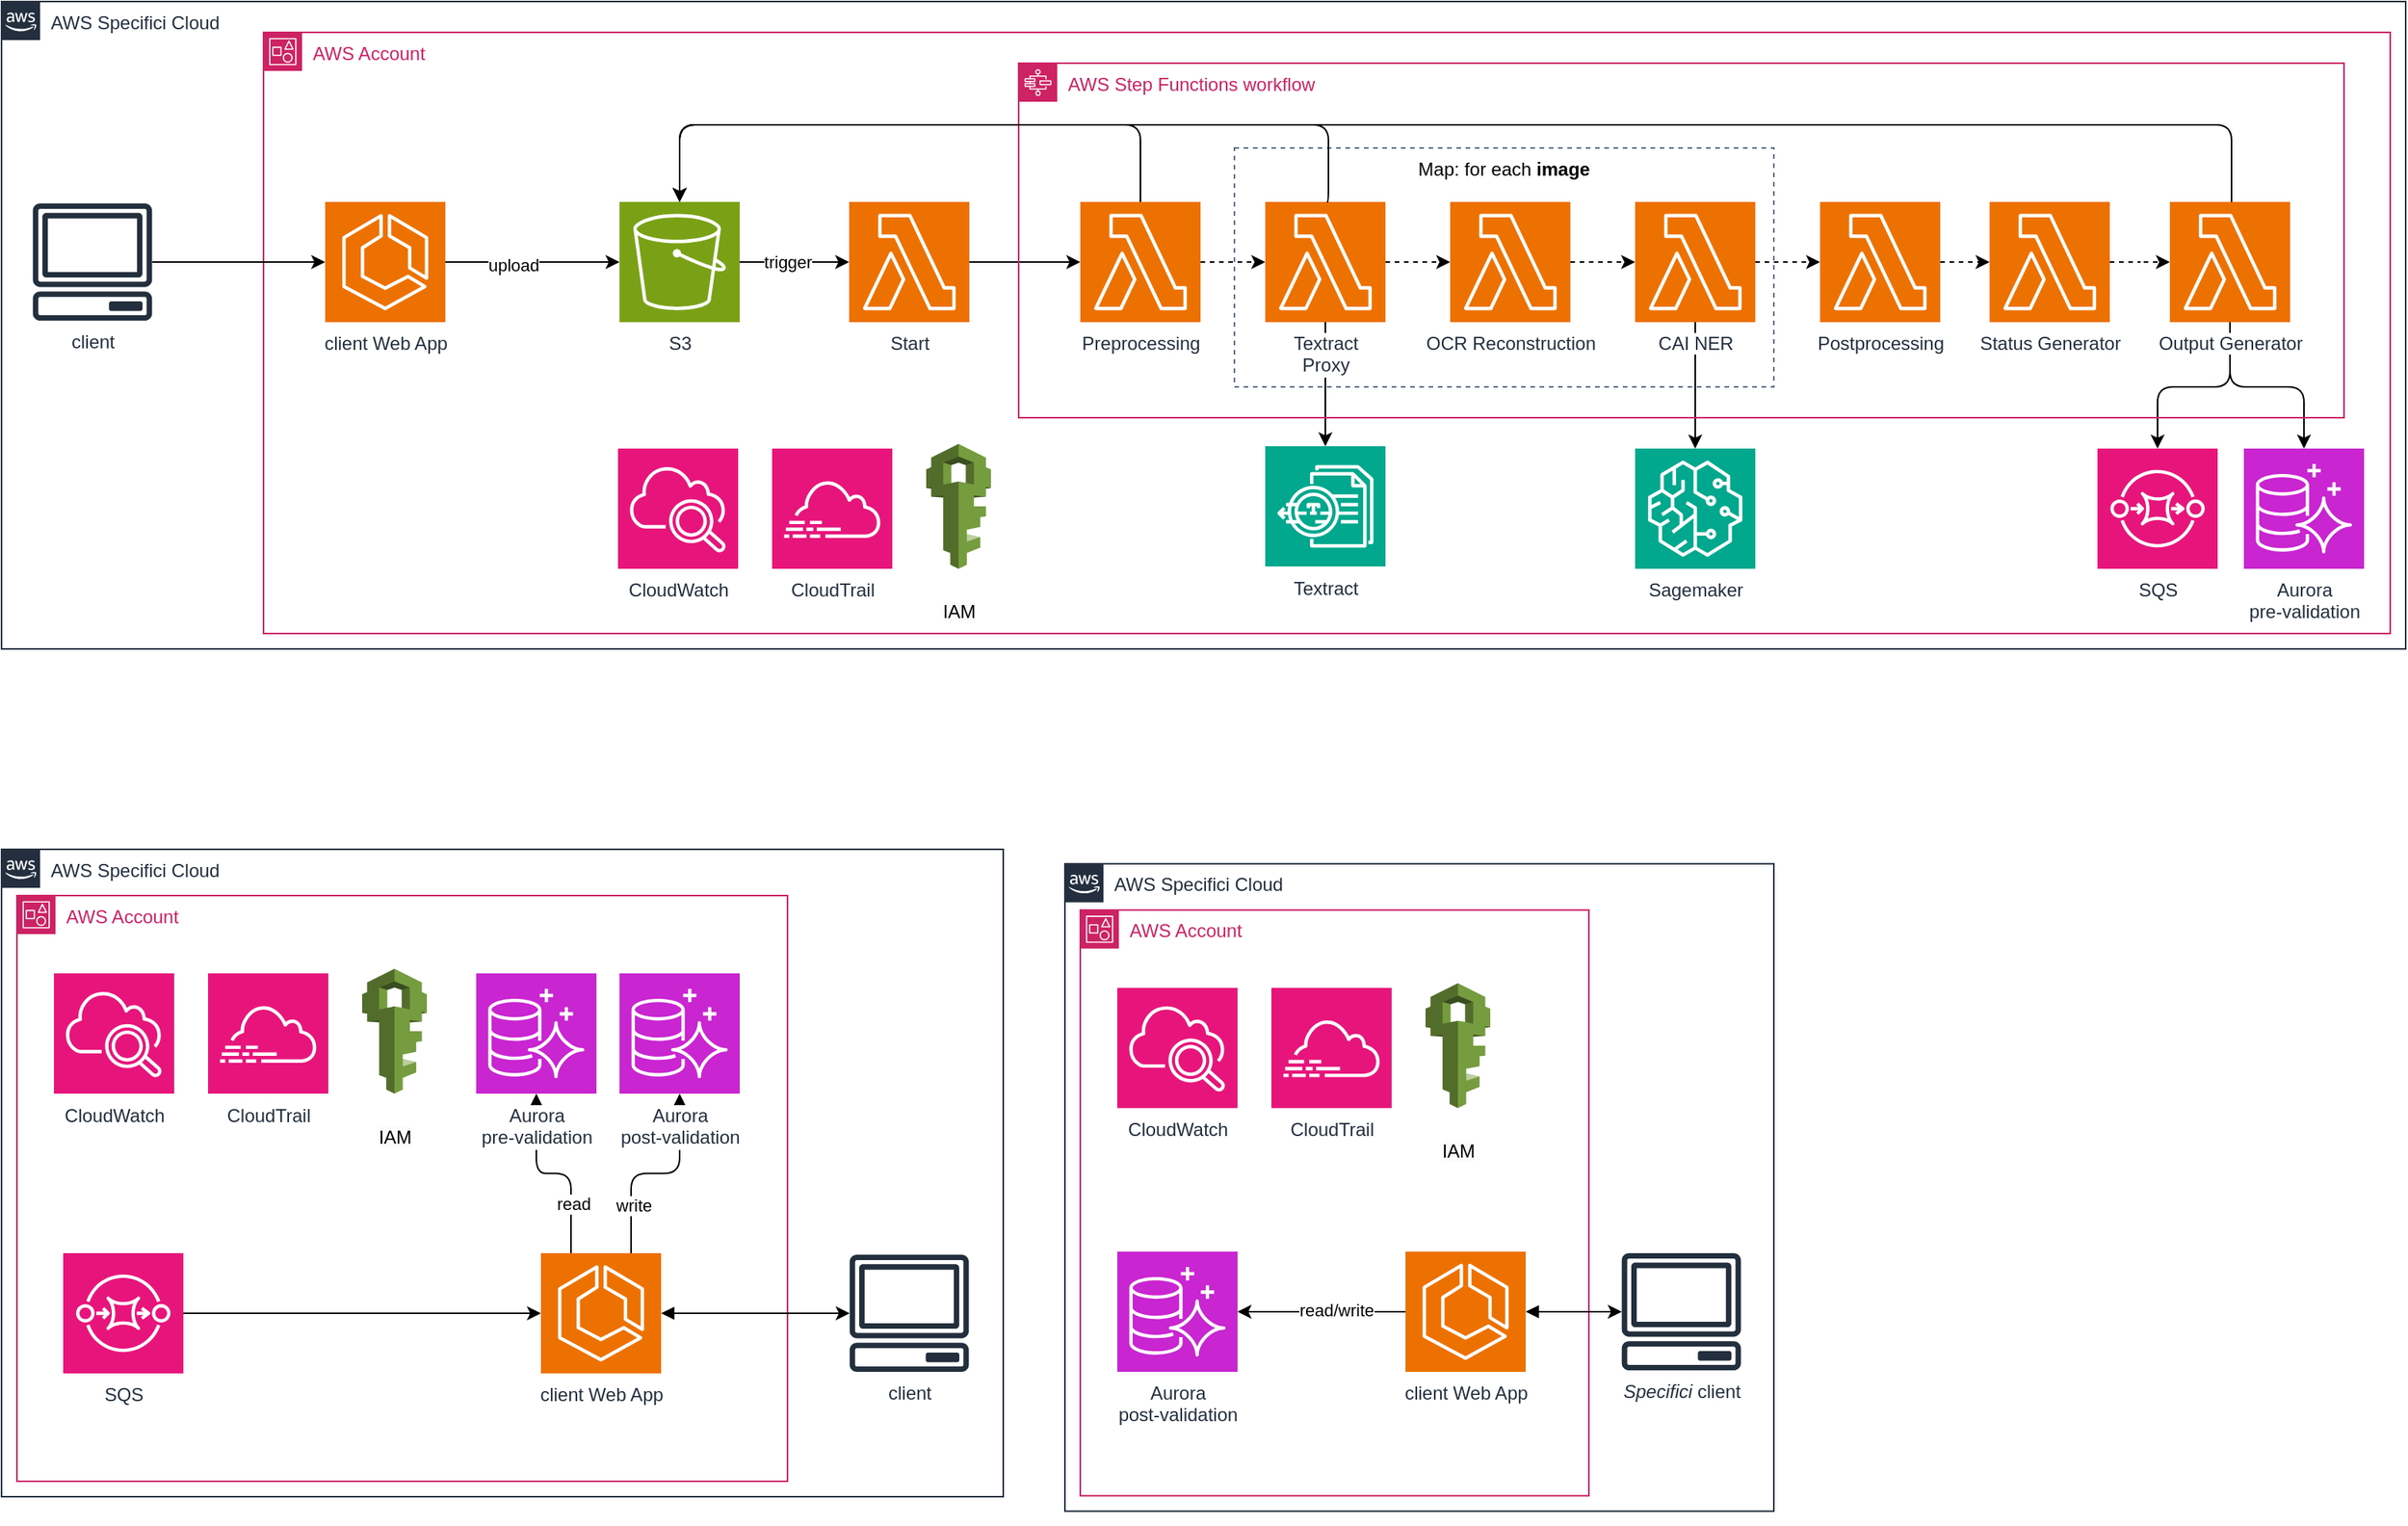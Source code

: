 <mxfile version="24.7.5">
  <diagram name="Page-1" id="Bue6cSagjY5KeV1BsQsN">
    <mxGraphModel dx="3119" dy="1460" grid="1" gridSize="10" guides="1" tooltips="1" connect="1" arrows="1" fold="1" page="1" pageScale="1" pageWidth="850" pageHeight="1100" math="0" shadow="0">
      <root>
        <mxCell id="0" />
        <mxCell id="1" parent="0" />
        <mxCell id="PEbn0DPxXsFiQ7-22Qjb-145" style="edgeStyle=orthogonalEdgeStyle;rounded=1;orthogonalLoop=1;jettySize=auto;html=1;entryX=0.5;entryY=1;entryDx=0;entryDy=0;entryPerimeter=0;exitX=0.25;exitY=0;exitDx=0;exitDy=0;exitPerimeter=0;curved=0;" edge="1" parent="1" source="PEbn0DPxXsFiQ7-22Qjb-143" target="PEbn0DPxXsFiQ7-22Qjb-140">
          <mxGeometry relative="1" as="geometry" />
        </mxCell>
        <mxCell id="nGxPRHXsc9VO0cAWlAL--1" value="read" style="edgeLabel;html=1;align=center;verticalAlign=middle;resizable=0;points=[];" vertex="1" connectable="0" parent="PEbn0DPxXsFiQ7-22Qjb-145">
          <mxGeometry x="-0.302" y="-1" relative="1" as="geometry">
            <mxPoint y="12" as="offset" />
          </mxGeometry>
        </mxCell>
        <mxCell id="bm7-GX7B6_4BtQHzwNns-12" style="edgeStyle=orthogonalEdgeStyle;rounded=1;orthogonalLoop=1;jettySize=auto;html=1;exitX=0.5;exitY=1;exitDx=0;exitDy=0;exitPerimeter=0;curved=0;entryX=0.5;entryY=0;entryDx=0;entryDy=0;entryPerimeter=0;" parent="1" source="eZnMmVLmcOr-d9roPOle-64" target="bm7-GX7B6_4BtQHzwNns-6" edge="1">
          <mxGeometry relative="1" as="geometry">
            <Array as="points">
              <mxPoint x="1266" y="270" />
              <mxPoint x="1314" y="270" />
            </Array>
          </mxGeometry>
        </mxCell>
        <mxCell id="bm7-GX7B6_4BtQHzwNns-11" style="edgeStyle=orthogonalEdgeStyle;rounded=1;orthogonalLoop=1;jettySize=auto;html=1;exitX=0.5;exitY=1;exitDx=0;exitDy=0;exitPerimeter=0;curved=0;entryX=0.5;entryY=0;entryDx=0;entryDy=0;entryPerimeter=0;" parent="1" source="eZnMmVLmcOr-d9roPOle-64" target="eZnMmVLmcOr-d9roPOle-65" edge="1">
          <mxGeometry relative="1" as="geometry">
            <Array as="points">
              <mxPoint x="1266" y="270" />
              <mxPoint x="1219" y="270" />
            </Array>
            <mxPoint x="1276" y="310" as="targetPoint" />
          </mxGeometry>
        </mxCell>
        <mxCell id="bm7-GX7B6_4BtQHzwNns-4" style="edgeStyle=orthogonalEdgeStyle;rounded=0;orthogonalLoop=1;jettySize=auto;html=1;entryX=0.5;entryY=0;entryDx=0;entryDy=0;entryPerimeter=0;exitX=0.5;exitY=1;exitDx=0;exitDy=0;exitPerimeter=0;" parent="1" source="eZnMmVLmcOr-d9roPOle-67" target="eZnMmVLmcOr-d9roPOle-68" edge="1">
          <mxGeometry relative="1" as="geometry">
            <mxPoint x="945" y="240" as="sourcePoint" />
            <Array as="points">
              <mxPoint x="919" y="310" />
            </Array>
          </mxGeometry>
        </mxCell>
        <mxCell id="eZnMmVLmcOr-d9roPOle-54" value="&lt;span style=&quot;background-color: rgb(255, 255, 255);&quot;&gt;&lt;span style=&quot;color: rgb(0, 0, 0);&quot;&gt;Map: for each&amp;nbsp;&lt;/span&gt;&lt;b style=&quot;color: rgb(0, 0, 0);&quot;&gt;image&lt;/b&gt;&lt;/span&gt;" style="fillColor=none;strokeColor=#5A6C86;dashed=1;verticalAlign=top;fontStyle=0;fontColor=#5A6C86;whiteSpace=wrap;html=1;" parent="1" vertex="1">
          <mxGeometry x="620" y="115" width="350" height="155" as="geometry" />
        </mxCell>
        <mxCell id="bm7-GX7B6_4BtQHzwNns-3" style="edgeStyle=orthogonalEdgeStyle;rounded=0;orthogonalLoop=1;jettySize=auto;html=1;exitX=0.5;exitY=1;exitDx=0;exitDy=0;exitPerimeter=0;entryX=0.5;entryY=0;entryDx=0;entryDy=0;entryPerimeter=0;" parent="1" source="eZnMmVLmcOr-d9roPOle-61" target="eZnMmVLmcOr-d9roPOle-39" edge="1">
          <mxGeometry relative="1" as="geometry" />
        </mxCell>
        <mxCell id="5rQLSe0iOJ8-HavjQNZp-2" style="edgeStyle=orthogonalEdgeStyle;rounded=0;orthogonalLoop=1;jettySize=auto;html=1;entryX=0;entryY=0.5;entryDx=0;entryDy=0;entryPerimeter=0;dashed=1;exitX=1;exitY=0.5;exitDx=0;exitDy=0;exitPerimeter=0;" parent="1" source="5rQLSe0iOJ8-HavjQNZp-1" target="eZnMmVLmcOr-d9roPOle-73" edge="1">
          <mxGeometry relative="1" as="geometry" />
        </mxCell>
        <mxCell id="eZnMmVLmcOr-d9roPOle-80" style="edgeStyle=orthogonalEdgeStyle;rounded=0;orthogonalLoop=1;jettySize=auto;html=1;exitX=1;exitY=0.5;exitDx=0;exitDy=0;exitPerimeter=0;entryX=0;entryY=0.5;entryDx=0;entryDy=0;entryPerimeter=0;" parent="1" source="eZnMmVLmcOr-d9roPOle-62" target="eZnMmVLmcOr-d9roPOle-33" edge="1">
          <mxGeometry relative="1" as="geometry" />
        </mxCell>
        <mxCell id="bm7-GX7B6_4BtQHzwNns-1" value="trigger" style="edgeLabel;html=1;align=center;verticalAlign=middle;resizable=0;points=[];" parent="eZnMmVLmcOr-d9roPOle-80" vertex="1" connectable="0">
          <mxGeometry x="0.2" y="-1" relative="1" as="geometry">
            <mxPoint x="-12" y="-1" as="offset" />
          </mxGeometry>
        </mxCell>
        <mxCell id="eZnMmVLmcOr-d9roPOle-2" value="AWS Account" style="points=[[0,0],[0.25,0],[0.5,0],[0.75,0],[1,0],[1,0.25],[1,0.5],[1,0.75],[1,1],[0.75,1],[0.5,1],[0.25,1],[0,1],[0,0.75],[0,0.5],[0,0.25]];outlineConnect=0;gradientColor=none;html=1;whiteSpace=wrap;fontSize=12;fontStyle=0;container=0;pointerEvents=0;collapsible=0;recursiveResize=0;shape=mxgraph.aws4.group;grIcon=mxgraph.aws4.group_account;strokeColor=#CD2264;fillColor=none;verticalAlign=top;align=left;spacingLeft=30;fontColor=#CD2264;dashed=0;labelBackgroundColor=default;" parent="1" vertex="1">
          <mxGeometry x="-10" y="40" width="1380" height="390" as="geometry" />
        </mxCell>
        <mxCell id="eZnMmVLmcOr-d9roPOle-79" style="edgeStyle=orthogonalEdgeStyle;rounded=0;orthogonalLoop=1;jettySize=auto;html=1;exitX=1;exitY=0.5;exitDx=0;exitDy=0;exitPerimeter=0;" parent="1" source="eZnMmVLmcOr-d9roPOle-33" target="eZnMmVLmcOr-d9roPOle-66" edge="1">
          <mxGeometry relative="1" as="geometry" />
        </mxCell>
        <mxCell id="eZnMmVLmcOr-d9roPOle-33" value="&lt;span style=&quot;background-color: rgb(255, 255, 255);&quot;&gt;Start&lt;/span&gt;" style="sketch=0;points=[[0,0,0],[0.25,0,0],[0.5,0,0],[0.75,0,0],[1,0,0],[0,1,0],[0.25,1,0],[0.5,1,0],[0.75,1,0],[1,1,0],[0,0.25,0],[0,0.5,0],[0,0.75,0],[1,0.25,0],[1,0.5,0],[1,0.75,0]];outlineConnect=0;fontColor=#232F3E;fillColor=#ED7100;strokeColor=#ffffff;dashed=0;verticalLabelPosition=bottom;verticalAlign=top;align=center;html=1;fontSize=12;fontStyle=0;aspect=fixed;shape=mxgraph.aws4.resourceIcon;resIcon=mxgraph.aws4.lambda;labelBackgroundColor=default;" parent="1" vertex="1">
          <mxGeometry x="370" y="150" width="78" height="78" as="geometry" />
        </mxCell>
        <mxCell id="eZnMmVLmcOr-d9roPOle-77" style="edgeStyle=orthogonalEdgeStyle;rounded=0;orthogonalLoop=1;jettySize=auto;html=1;exitX=1;exitY=0.5;exitDx=0;exitDy=0;exitPerimeter=0;dashed=1;" parent="1" source="eZnMmVLmcOr-d9roPOle-67" target="5rQLSe0iOJ8-HavjQNZp-1" edge="1">
          <mxGeometry relative="1" as="geometry" />
        </mxCell>
        <mxCell id="eZnMmVLmcOr-d9roPOle-76" style="edgeStyle=orthogonalEdgeStyle;rounded=0;orthogonalLoop=1;jettySize=auto;html=1;exitX=1;exitY=0.5;exitDx=0;exitDy=0;exitPerimeter=0;entryX=0;entryY=0.5;entryDx=0;entryDy=0;entryPerimeter=0;dashed=1;" parent="1" source="eZnMmVLmcOr-d9roPOle-60" target="eZnMmVLmcOr-d9roPOle-67" edge="1">
          <mxGeometry relative="1" as="geometry" />
        </mxCell>
        <mxCell id="eZnMmVLmcOr-d9roPOle-75" style="edgeStyle=orthogonalEdgeStyle;rounded=0;orthogonalLoop=1;jettySize=auto;html=1;exitX=1;exitY=0.5;exitDx=0;exitDy=0;exitPerimeter=0;dashed=1;" parent="1" source="eZnMmVLmcOr-d9roPOle-61" target="eZnMmVLmcOr-d9roPOle-60" edge="1">
          <mxGeometry relative="1" as="geometry" />
        </mxCell>
        <mxCell id="eZnMmVLmcOr-d9roPOle-55" style="edgeStyle=orthogonalEdgeStyle;rounded=0;orthogonalLoop=1;jettySize=auto;html=1;exitX=0.5;exitY=1;exitDx=0;exitDy=0;movable=1;resizable=1;rotatable=1;deletable=1;editable=1;locked=0;connectable=1;" parent="1" edge="1">
          <mxGeometry relative="1" as="geometry">
            <mxPoint x="150" y="440" as="sourcePoint" />
            <mxPoint x="150" y="440" as="targetPoint" />
          </mxGeometry>
        </mxCell>
        <mxCell id="eZnMmVLmcOr-d9roPOle-56" value="AWS Step Functions workflow" style="points=[[0,0],[0.25,0],[0.5,0],[0.75,0],[1,0],[1,0.25],[1,0.5],[1,0.75],[1,1],[0.75,1],[0.5,1],[0.25,1],[0,1],[0,0.75],[0,0.5],[0,0.25]];outlineConnect=0;gradientColor=none;html=1;whiteSpace=wrap;fontSize=12;fontStyle=0;container=0;pointerEvents=0;collapsible=0;recursiveResize=0;shape=mxgraph.aws4.group;grIcon=mxgraph.aws4.group_aws_step_functions_workflow;strokeColor=#CD2264;fillColor=none;verticalAlign=top;align=left;spacingLeft=30;fontColor=#CD2264;dashed=0;labelBackgroundColor=default;" parent="1" vertex="1">
          <mxGeometry x="480" y="60" width="860" height="230" as="geometry" />
        </mxCell>
        <mxCell id="eZnMmVLmcOr-d9roPOle-57" value="CloudWatch" style="sketch=0;points=[[0,0,0],[0.25,0,0],[0.5,0,0],[0.75,0,0],[1,0,0],[0,1,0],[0.25,1,0],[0.5,1,0],[0.75,1,0],[1,1,0],[0,0.25,0],[0,0.5,0],[0,0.75,0],[1,0.25,0],[1,0.5,0],[1,0.75,0]];points=[[0,0,0],[0.25,0,0],[0.5,0,0],[0.75,0,0],[1,0,0],[0,1,0],[0.25,1,0],[0.5,1,0],[0.75,1,0],[1,1,0],[0,0.25,0],[0,0.5,0],[0,0.75,0],[1,0.25,0],[1,0.5,0],[1,0.75,0]];outlineConnect=0;fontColor=#232F3E;fillColor=#E7157B;strokeColor=#ffffff;dashed=0;verticalLabelPosition=bottom;verticalAlign=top;align=center;html=1;fontSize=12;fontStyle=0;aspect=fixed;shape=mxgraph.aws4.resourceIcon;resIcon=mxgraph.aws4.cloudwatch_2;" parent="1" vertex="1">
          <mxGeometry x="220" y="310" width="78" height="78" as="geometry" />
        </mxCell>
        <mxCell id="eZnMmVLmcOr-d9roPOle-58" value="CloudTrail" style="sketch=0;points=[[0,0,0],[0.25,0,0],[0.5,0,0],[0.75,0,0],[1,0,0],[0,1,0],[0.25,1,0],[0.5,1,0],[0.75,1,0],[1,1,0],[0,0.25,0],[0,0.5,0],[0,0.75,0],[1,0.25,0],[1,0.5,0],[1,0.75,0]];points=[[0,0,0],[0.25,0,0],[0.5,0,0],[0.75,0,0],[1,0,0],[0,1,0],[0.25,1,0],[0.5,1,0],[0.75,1,0],[1,1,0],[0,0.25,0],[0,0.5,0],[0,0.75,0],[1,0.25,0],[1,0.5,0],[1,0.75,0]];outlineConnect=0;fontColor=#232F3E;fillColor=#E7157B;strokeColor=#ffffff;dashed=0;verticalLabelPosition=bottom;verticalAlign=top;align=center;html=1;fontSize=12;fontStyle=0;aspect=fixed;shape=mxgraph.aws4.resourceIcon;resIcon=mxgraph.aws4.cloudtrail;" parent="1" vertex="1">
          <mxGeometry x="320" y="310" width="78" height="78" as="geometry" />
        </mxCell>
        <mxCell id="eZnMmVLmcOr-d9roPOle-59" value="&#xa;&lt;span style=&quot;color: rgb(0, 0, 0); font-family: Helvetica; font-size: 12px; font-style: normal; font-variant-ligatures: normal; font-variant-caps: normal; font-weight: 400; letter-spacing: normal; orphans: 2; text-align: center; text-indent: 0px; text-transform: none; widows: 2; word-spacing: 0px; -webkit-text-stroke-width: 0px; white-space: nowrap; background-color: rgb(251, 251, 251); text-decoration-thickness: initial; text-decoration-style: initial; text-decoration-color: initial; display: inline !important; float: none;&quot;&gt;IAM&lt;/span&gt;&#xa;&#xa;" style="outlineConnect=0;dashed=0;verticalLabelPosition=bottom;verticalAlign=top;align=center;html=1;shape=mxgraph.aws3.iam;fillColor=#759C3E;gradientColor=none;" parent="1" vertex="1">
          <mxGeometry x="420" y="307" width="42" height="81" as="geometry" />
        </mxCell>
        <mxCell id="eZnMmVLmcOr-d9roPOle-60" value="&lt;span style=&quot;&quot;&gt;OCR&amp;nbsp;&lt;/span&gt;Reconstruction" style="sketch=0;points=[[0,0,0],[0.25,0,0],[0.5,0,0],[0.75,0,0],[1,0,0],[0,1,0],[0.25,1,0],[0.5,1,0],[0.75,1,0],[1,1,0],[0,0.25,0],[0,0.5,0],[0,0.75,0],[1,0.25,0],[1,0.5,0],[1,0.75,0]];outlineConnect=0;fontColor=#232F3E;fillColor=#ED7100;strokeColor=#ffffff;dashed=0;verticalLabelPosition=bottom;verticalAlign=top;align=center;html=1;fontSize=12;fontStyle=0;aspect=fixed;shape=mxgraph.aws4.resourceIcon;resIcon=mxgraph.aws4.lambda;labelBackgroundColor=#FFFFFF;" parent="1" vertex="1">
          <mxGeometry x="760" y="150" width="78" height="78" as="geometry" />
        </mxCell>
        <mxCell id="eZnMmVLmcOr-d9roPOle-62" value="&lt;span style=&quot;background-color: rgb(255, 255, 255);&quot;&gt;S3&lt;/span&gt;" style="sketch=0;points=[[0,0,0],[0.25,0,0],[0.5,0,0],[0.75,0,0],[1,0,0],[0,1,0],[0.25,1,0],[0.5,1,0],[0.75,1,0],[1,1,0],[0,0.25,0],[0,0.5,0],[0,0.75,0],[1,0.25,0],[1,0.5,0],[1,0.75,0]];outlineConnect=0;fontColor=#232F3E;fillColor=#7AA116;strokeColor=#ffffff;dashed=0;verticalLabelPosition=bottom;verticalAlign=top;align=center;html=1;fontSize=12;fontStyle=0;aspect=fixed;shape=mxgraph.aws4.resourceIcon;resIcon=mxgraph.aws4.s3;" parent="1" vertex="1">
          <mxGeometry x="221" y="150" width="78" height="78" as="geometry" />
        </mxCell>
        <mxCell id="eZnMmVLmcOr-d9roPOle-39" value="Textract" style="sketch=0;points=[[0,0,0],[0.25,0,0],[0.5,0,0],[0.75,0,0],[1,0,0],[0,1,0],[0.25,1,0],[0.5,1,0],[0.75,1,0],[1,1,0],[0,0.25,0],[0,0.5,0],[0,0.75,0],[1,0.25,0],[1,0.5,0],[1,0.75,0]];outlineConnect=0;fontColor=#232F3E;fillColor=#01A88D;strokeColor=#ffffff;dashed=0;verticalLabelPosition=bottom;verticalAlign=top;align=center;html=1;fontSize=12;fontStyle=0;aspect=fixed;shape=mxgraph.aws4.resourceIcon;resIcon=mxgraph.aws4.textract;" parent="1" vertex="1">
          <mxGeometry x="640" y="308.5" width="78" height="78" as="geometry" />
        </mxCell>
        <mxCell id="eZnMmVLmcOr-d9roPOle-74" style="edgeStyle=orthogonalEdgeStyle;rounded=0;orthogonalLoop=1;jettySize=auto;html=1;exitX=1;exitY=0.5;exitDx=0;exitDy=0;exitPerimeter=0;entryX=0;entryY=0.5;entryDx=0;entryDy=0;entryPerimeter=0;dashed=1;" parent="1" source="eZnMmVLmcOr-d9roPOle-66" target="eZnMmVLmcOr-d9roPOle-61" edge="1">
          <mxGeometry relative="1" as="geometry" />
        </mxCell>
        <mxCell id="eZnMmVLmcOr-d9roPOle-78" style="edgeStyle=orthogonalEdgeStyle;rounded=0;orthogonalLoop=1;jettySize=auto;html=1;exitX=1;exitY=0.5;exitDx=0;exitDy=0;exitPerimeter=0;dashed=1;" parent="1" source="eZnMmVLmcOr-d9roPOle-73" target="eZnMmVLmcOr-d9roPOle-64" edge="1">
          <mxGeometry relative="1" as="geometry" />
        </mxCell>
        <mxCell id="eZnMmVLmcOr-d9roPOle-73" value="Status Generator" style="sketch=0;points=[[0,0,0],[0.25,0,0],[0.5,0,0],[0.75,0,0],[1,0,0],[0,1,0],[0.25,1,0],[0.5,1,0],[0.75,1,0],[1,1,0],[0,0.25,0],[0,0.5,0],[0,0.75,0],[1,0.25,0],[1,0.5,0],[1,0.75,0]];outlineConnect=0;fontColor=#232F3E;fillColor=#ED7100;strokeColor=#ffffff;dashed=0;verticalLabelPosition=bottom;verticalAlign=top;align=center;html=1;fontSize=12;fontStyle=0;aspect=fixed;shape=mxgraph.aws4.resourceIcon;resIcon=mxgraph.aws4.lambda;labelBackgroundColor=#FFFFFF;" parent="1" vertex="1">
          <mxGeometry x="1110" y="150" width="78" height="78" as="geometry" />
        </mxCell>
        <mxCell id="eZnMmVLmcOr-d9roPOle-66" value="Preprocessing" style="sketch=0;points=[[0,0,0],[0.25,0,0],[0.5,0,0],[0.75,0,0],[1,0,0],[0,1,0],[0.25,1,0],[0.5,1,0],[0.75,1,0],[1,1,0],[0,0.25,0],[0,0.5,0],[0,0.75,0],[1,0.25,0],[1,0.5,0],[1,0.75,0]];outlineConnect=0;fontColor=#232F3E;fillColor=#ED7100;strokeColor=#ffffff;dashed=0;verticalLabelPosition=bottom;verticalAlign=top;align=center;html=1;fontSize=12;fontStyle=0;aspect=fixed;shape=mxgraph.aws4.resourceIcon;resIcon=mxgraph.aws4.lambda;labelBackgroundColor=#FFFFFF;" parent="1" vertex="1">
          <mxGeometry x="520" y="150" width="78" height="78" as="geometry" />
        </mxCell>
        <mxCell id="eZnMmVLmcOr-d9roPOle-61" value="&lt;span style=&quot;background-color: rgb(255, 255, 255);&quot;&gt;Textract&lt;/span&gt;&lt;div&gt;&lt;span style=&quot;background-color: rgb(255, 255, 255);&quot;&gt;Proxy&lt;/span&gt;&lt;/div&gt;" style="sketch=0;points=[[0,0,0],[0.25,0,0],[0.5,0,0],[0.75,0,0],[1,0,0],[0,1,0],[0.25,1,0],[0.5,1,0],[0.75,1,0],[1,1,0],[0,0.25,0],[0,0.5,0],[0,0.75,0],[1,0.25,0],[1,0.5,0],[1,0.75,0]];outlineConnect=0;fontColor=#232F3E;fillColor=#ED7100;strokeColor=#ffffff;dashed=0;verticalLabelPosition=bottom;verticalAlign=top;align=center;html=1;fontSize=12;fontStyle=0;aspect=fixed;shape=mxgraph.aws4.resourceIcon;resIcon=mxgraph.aws4.lambda;labelBackgroundColor=#FFFFFF;" parent="1" vertex="1">
          <mxGeometry x="640" y="149.999" width="78" height="78" as="geometry" />
        </mxCell>
        <mxCell id="bm7-GX7B6_4BtQHzwNns-2" value="AWS Specifici Cloud" style="points=[[0,0],[0.25,0],[0.5,0],[0.75,0],[1,0],[1,0.25],[1,0.5],[1,0.75],[1,1],[0.75,1],[0.5,1],[0.25,1],[0,1],[0,0.75],[0,0.5],[0,0.25]];outlineConnect=0;gradientColor=none;html=1;whiteSpace=wrap;fontSize=12;fontStyle=0;container=0;pointerEvents=0;collapsible=0;recursiveResize=0;shape=mxgraph.aws4.group;grIcon=mxgraph.aws4.group_aws_cloud_alt;strokeColor=#232F3E;fillColor=none;verticalAlign=top;align=left;spacingLeft=30;fontColor=#232F3E;dashed=0;movable=1;resizable=1;rotatable=1;deletable=1;editable=1;locked=0;connectable=1;labelBackgroundColor=#FFFFFF;" parent="1" vertex="1">
          <mxGeometry x="-180" y="20" width="1560" height="420" as="geometry" />
        </mxCell>
        <mxCell id="bm7-GX7B6_4BtQHzwNns-7" style="edgeStyle=orthogonalEdgeStyle;rounded=1;orthogonalLoop=1;jettySize=auto;html=1;exitX=0.5;exitY=0;exitDx=0;exitDy=0;exitPerimeter=0;entryX=0.5;entryY=0;entryDx=0;entryDy=0;entryPerimeter=0;curved=0;" parent="1" edge="1">
          <mxGeometry relative="1" as="geometry">
            <Array as="points">
              <mxPoint x="559" y="100" />
              <mxPoint x="260" y="100" />
            </Array>
            <mxPoint x="559" y="150" as="sourcePoint" />
            <mxPoint x="260" y="150" as="targetPoint" />
          </mxGeometry>
        </mxCell>
        <mxCell id="bm7-GX7B6_4BtQHzwNns-9" style="edgeStyle=orthogonalEdgeStyle;rounded=1;orthogonalLoop=1;jettySize=auto;html=1;exitX=0.5;exitY=0;exitDx=0;exitDy=0;exitPerimeter=0;curved=0;" parent="1" edge="1">
          <mxGeometry relative="1" as="geometry">
            <Array as="points">
              <mxPoint x="681" y="150" />
              <mxPoint x="681" y="100" />
              <mxPoint x="260" y="100" />
            </Array>
            <mxPoint x="680" y="149.999" as="sourcePoint" />
            <mxPoint x="260" y="150" as="targetPoint" />
          </mxGeometry>
        </mxCell>
        <mxCell id="bm7-GX7B6_4BtQHzwNns-10" style="edgeStyle=orthogonalEdgeStyle;rounded=1;orthogonalLoop=1;jettySize=auto;html=1;exitX=0.5;exitY=0;exitDx=0;exitDy=0;exitPerimeter=0;curved=0;" parent="1" edge="1">
          <mxGeometry relative="1" as="geometry">
            <Array as="points">
              <mxPoint x="1267" y="100" />
              <mxPoint x="260" y="100" />
            </Array>
            <mxPoint x="1267" y="150.0" as="sourcePoint" />
            <mxPoint x="260" y="150" as="targetPoint" />
          </mxGeometry>
        </mxCell>
        <mxCell id="5rQLSe0iOJ8-HavjQNZp-1" value="Postprocessing" style="sketch=0;points=[[0,0,0],[0.25,0,0],[0.5,0,0],[0.75,0,0],[1,0,0],[0,1,0],[0.25,1,0],[0.5,1,0],[0.75,1,0],[1,1,0],[0,0.25,0],[0,0.5,0],[0,0.75,0],[1,0.25,0],[1,0.5,0],[1,0.75,0]];outlineConnect=0;fontColor=#232F3E;fillColor=#ED7100;strokeColor=#ffffff;dashed=0;verticalLabelPosition=bottom;verticalAlign=top;align=center;html=1;fontSize=12;fontStyle=0;aspect=fixed;shape=mxgraph.aws4.resourceIcon;resIcon=mxgraph.aws4.lambda;labelBackgroundColor=#FFFFFF;" parent="1" vertex="1">
          <mxGeometry x="1000" y="150" width="78" height="78" as="geometry" />
        </mxCell>
        <mxCell id="PEbn0DPxXsFiQ7-22Qjb-17" style="edgeStyle=orthogonalEdgeStyle;rounded=0;orthogonalLoop=1;jettySize=auto;html=1;" edge="1" parent="1" source="5rQLSe0iOJ8-HavjQNZp-3" target="PEbn0DPxXsFiQ7-22Qjb-14">
          <mxGeometry relative="1" as="geometry" />
        </mxCell>
        <mxCell id="5rQLSe0iOJ8-HavjQNZp-3" value="&lt;span style=&quot;background-color: rgb(255, 255, 255);&quot;&gt;client&lt;/span&gt;" style="sketch=0;outlineConnect=0;fontColor=#232F3E;gradientColor=none;fillColor=#232F3D;strokeColor=none;dashed=0;verticalLabelPosition=bottom;verticalAlign=top;align=center;html=1;fontSize=12;fontStyle=0;aspect=fixed;pointerEvents=1;shape=mxgraph.aws4.client;" parent="1" vertex="1">
          <mxGeometry x="-160" y="151" width="78" height="76" as="geometry" />
        </mxCell>
        <mxCell id="eZnMmVLmcOr-d9roPOle-67" value="CAI NER" style="sketch=0;points=[[0,0,0],[0.25,0,0],[0.5,0,0],[0.75,0,0],[1,0,0],[0,1,0],[0.25,1,0],[0.5,1,0],[0.75,1,0],[1,1,0],[0,0.25,0],[0,0.5,0],[0,0.75,0],[1,0.25,0],[1,0.5,0],[1,0.75,0]];outlineConnect=0;fontColor=#232F3E;fillColor=#ED7100;strokeColor=#ffffff;dashed=0;verticalLabelPosition=bottom;verticalAlign=top;align=center;html=1;fontSize=12;fontStyle=0;aspect=fixed;shape=mxgraph.aws4.resourceIcon;resIcon=mxgraph.aws4.lambda;labelBackgroundColor=#FFFFFF;" parent="1" vertex="1">
          <mxGeometry x="880" y="150" width="78" height="78" as="geometry" />
        </mxCell>
        <mxCell id="eZnMmVLmcOr-d9roPOle-68" value="Sagemaker" style="sketch=0;points=[[0,0,0],[0.25,0,0],[0.5,0,0],[0.75,0,0],[1,0,0],[0,1,0],[0.25,1,0],[0.5,1,0],[0.75,1,0],[1,1,0],[0,0.25,0],[0,0.5,0],[0,0.75,0],[1,0.25,0],[1,0.5,0],[1,0.75,0]];outlineConnect=0;fontColor=#232F3E;fillColor=#01A88D;strokeColor=#ffffff;dashed=0;verticalLabelPosition=bottom;verticalAlign=top;align=center;html=1;fontSize=12;fontStyle=0;aspect=fixed;shape=mxgraph.aws4.resourceIcon;resIcon=mxgraph.aws4.sagemaker;" parent="1" vertex="1">
          <mxGeometry x="880" y="310" width="78" height="78" as="geometry" />
        </mxCell>
        <mxCell id="eZnMmVLmcOr-d9roPOle-64" value="Output Generator" style="sketch=0;points=[[0,0,0],[0.25,0,0],[0.5,0,0],[0.75,0,0],[1,0,0],[0,1,0],[0.25,1,0],[0.5,1,0],[0.75,1,0],[1,1,0],[0,0.25,0],[0,0.5,0],[0,0.75,0],[1,0.25,0],[1,0.5,0],[1,0.75,0]];outlineConnect=0;fontColor=#232F3E;fillColor=#ED7100;strokeColor=#ffffff;dashed=0;verticalLabelPosition=bottom;verticalAlign=top;align=center;html=1;fontSize=12;fontStyle=0;aspect=fixed;shape=mxgraph.aws4.resourceIcon;resIcon=mxgraph.aws4.lambda;labelBackgroundColor=#FFFFFF;" parent="1" vertex="1">
          <mxGeometry x="1227" y="150" width="78" height="78" as="geometry" />
        </mxCell>
        <mxCell id="eZnMmVLmcOr-d9roPOle-65" value="SQS" style="sketch=0;points=[[0,0,0],[0.25,0,0],[0.5,0,0],[0.75,0,0],[1,0,0],[0,1,0],[0.25,1,0],[0.5,1,0],[0.75,1,0],[1,1,0],[0,0.25,0],[0,0.5,0],[0,0.75,0],[1,0.25,0],[1,0.5,0],[1,0.75,0]];outlineConnect=0;fontColor=#232F3E;fillColor=#E7157B;strokeColor=#ffffff;dashed=0;verticalLabelPosition=bottom;verticalAlign=top;align=center;html=1;fontSize=12;fontStyle=0;aspect=fixed;shape=mxgraph.aws4.resourceIcon;resIcon=mxgraph.aws4.sqs;" parent="1" vertex="1">
          <mxGeometry x="1180" y="310" width="78" height="78" as="geometry" />
        </mxCell>
        <mxCell id="bm7-GX7B6_4BtQHzwNns-6" value="Aurora&lt;div&gt;pre-validation&lt;/div&gt;" style="sketch=0;points=[[0,0,0],[0.25,0,0],[0.5,0,0],[0.75,0,0],[1,0,0],[0,1,0],[0.25,1,0],[0.5,1,0],[0.75,1,0],[1,1,0],[0,0.25,0],[0,0.5,0],[0,0.75,0],[1,0.25,0],[1,0.5,0],[1,0.75,0]];outlineConnect=0;fontColor=#232F3E;fillColor=#C925D1;strokeColor=#ffffff;dashed=0;verticalLabelPosition=bottom;verticalAlign=top;align=center;html=1;fontSize=12;fontStyle=0;aspect=fixed;shape=mxgraph.aws4.resourceIcon;resIcon=mxgraph.aws4.aurora;" parent="1" vertex="1">
          <mxGeometry x="1275" y="310" width="78" height="78" as="geometry" />
        </mxCell>
        <mxCell id="PEbn0DPxXsFiQ7-22Qjb-15" style="edgeStyle=orthogonalEdgeStyle;rounded=0;orthogonalLoop=1;jettySize=auto;html=1;" edge="1" parent="1" source="PEbn0DPxXsFiQ7-22Qjb-14" target="eZnMmVLmcOr-d9roPOle-62">
          <mxGeometry relative="1" as="geometry" />
        </mxCell>
        <mxCell id="PEbn0DPxXsFiQ7-22Qjb-16" value="upload" style="edgeLabel;html=1;align=center;verticalAlign=middle;resizable=0;points=[];" vertex="1" connectable="0" parent="PEbn0DPxXsFiQ7-22Qjb-15">
          <mxGeometry x="-0.232" y="-2" relative="1" as="geometry">
            <mxPoint as="offset" />
          </mxGeometry>
        </mxCell>
        <mxCell id="PEbn0DPxXsFiQ7-22Qjb-14" value="client Web A&lt;span style=&quot;background-color: initial;&quot;&gt;pp&lt;/span&gt;" style="sketch=0;points=[[0,0,0],[0.25,0,0],[0.5,0,0],[0.75,0,0],[1,0,0],[0,1,0],[0.25,1,0],[0.5,1,0],[0.75,1,0],[1,1,0],[0,0.25,0],[0,0.5,0],[0,0.75,0],[1,0.25,0],[1,0.5,0],[1,0.75,0]];outlineConnect=0;fontColor=#232F3E;fillColor=#ED7100;strokeColor=#ffffff;dashed=0;verticalLabelPosition=bottom;verticalAlign=top;align=center;html=1;fontSize=12;fontStyle=0;aspect=fixed;shape=mxgraph.aws4.resourceIcon;resIcon=mxgraph.aws4.ecs;" vertex="1" parent="1">
          <mxGeometry x="30" y="150" width="78" height="78" as="geometry" />
        </mxCell>
        <mxCell id="PEbn0DPxXsFiQ7-22Qjb-110" value="AWS Account" style="points=[[0,0],[0.25,0],[0.5,0],[0.75,0],[1,0],[1,0.25],[1,0.5],[1,0.75],[1,1],[0.75,1],[0.5,1],[0.25,1],[0,1],[0,0.75],[0,0.5],[0,0.25]];outlineConnect=0;gradientColor=none;html=1;whiteSpace=wrap;fontSize=12;fontStyle=0;container=0;pointerEvents=0;collapsible=0;recursiveResize=0;shape=mxgraph.aws4.group;grIcon=mxgraph.aws4.group_account;strokeColor=#CD2264;fillColor=none;verticalAlign=top;align=left;spacingLeft=30;fontColor=#CD2264;dashed=0;labelBackgroundColor=default;" vertex="1" parent="1">
          <mxGeometry x="-170" y="600" width="500" height="380" as="geometry" />
        </mxCell>
        <mxCell id="PEbn0DPxXsFiQ7-22Qjb-116" style="edgeStyle=orthogonalEdgeStyle;rounded=0;orthogonalLoop=1;jettySize=auto;html=1;exitX=0.5;exitY=1;exitDx=0;exitDy=0;movable=1;resizable=1;rotatable=1;deletable=1;editable=1;locked=0;connectable=1;" edge="1" parent="1">
          <mxGeometry relative="1" as="geometry">
            <mxPoint x="150" y="990" as="sourcePoint" />
            <mxPoint x="150" y="990" as="targetPoint" />
          </mxGeometry>
        </mxCell>
        <mxCell id="PEbn0DPxXsFiQ7-22Qjb-118" value="CloudWatch" style="sketch=0;points=[[0,0,0],[0.25,0,0],[0.5,0,0],[0.75,0,0],[1,0,0],[0,1,0],[0.25,1,0],[0.5,1,0],[0.75,1,0],[1,1,0],[0,0.25,0],[0,0.5,0],[0,0.75,0],[1,0.25,0],[1,0.5,0],[1,0.75,0]];points=[[0,0,0],[0.25,0,0],[0.5,0,0],[0.75,0,0],[1,0,0],[0,1,0],[0.25,1,0],[0.5,1,0],[0.75,1,0],[1,1,0],[0,0.25,0],[0,0.5,0],[0,0.75,0],[1,0.25,0],[1,0.5,0],[1,0.75,0]];outlineConnect=0;fontColor=#232F3E;fillColor=#E7157B;strokeColor=#ffffff;dashed=0;verticalLabelPosition=bottom;verticalAlign=top;align=center;html=1;fontSize=12;fontStyle=0;aspect=fixed;shape=mxgraph.aws4.resourceIcon;resIcon=mxgraph.aws4.cloudwatch_2;" vertex="1" parent="1">
          <mxGeometry x="-146" y="650.5" width="78" height="78" as="geometry" />
        </mxCell>
        <mxCell id="PEbn0DPxXsFiQ7-22Qjb-119" value="CloudTrail" style="sketch=0;points=[[0,0,0],[0.25,0,0],[0.5,0,0],[0.75,0,0],[1,0,0],[0,1,0],[0.25,1,0],[0.5,1,0],[0.75,1,0],[1,1,0],[0,0.25,0],[0,0.5,0],[0,0.75,0],[1,0.25,0],[1,0.5,0],[1,0.75,0]];points=[[0,0,0],[0.25,0,0],[0.5,0,0],[0.75,0,0],[1,0,0],[0,1,0],[0.25,1,0],[0.5,1,0],[0.75,1,0],[1,1,0],[0,0.25,0],[0,0.5,0],[0,0.75,0],[1,0.25,0],[1,0.5,0],[1,0.75,0]];outlineConnect=0;fontColor=#232F3E;fillColor=#E7157B;strokeColor=#ffffff;dashed=0;verticalLabelPosition=bottom;verticalAlign=top;align=center;html=1;fontSize=12;fontStyle=0;aspect=fixed;shape=mxgraph.aws4.resourceIcon;resIcon=mxgraph.aws4.cloudtrail;" vertex="1" parent="1">
          <mxGeometry x="-46" y="650.5" width="78" height="78" as="geometry" />
        </mxCell>
        <mxCell id="PEbn0DPxXsFiQ7-22Qjb-120" value="&#xa;&lt;span style=&quot;color: rgb(0, 0, 0); font-family: Helvetica; font-size: 12px; font-style: normal; font-variant-ligatures: normal; font-variant-caps: normal; font-weight: 400; letter-spacing: normal; orphans: 2; text-align: center; text-indent: 0px; text-transform: none; widows: 2; word-spacing: 0px; -webkit-text-stroke-width: 0px; white-space: nowrap; background-color: rgb(251, 251, 251); text-decoration-thickness: initial; text-decoration-style: initial; text-decoration-color: initial; display: inline !important; float: none;&quot;&gt;IAM&lt;/span&gt;&#xa;&#xa;" style="outlineConnect=0;dashed=0;verticalLabelPosition=bottom;verticalAlign=top;align=center;html=1;shape=mxgraph.aws3.iam;fillColor=#759C3E;gradientColor=none;" vertex="1" parent="1">
          <mxGeometry x="54" y="647.5" width="42" height="81" as="geometry" />
        </mxCell>
        <mxCell id="PEbn0DPxXsFiQ7-22Qjb-129" value="AWS Specifici Cloud" style="points=[[0,0],[0.25,0],[0.5,0],[0.75,0],[1,0],[1,0.25],[1,0.5],[1,0.75],[1,1],[0.75,1],[0.5,1],[0.25,1],[0,1],[0,0.75],[0,0.5],[0,0.25]];outlineConnect=0;gradientColor=none;html=1;whiteSpace=wrap;fontSize=12;fontStyle=0;container=0;pointerEvents=0;collapsible=0;recursiveResize=0;shape=mxgraph.aws4.group;grIcon=mxgraph.aws4.group_aws_cloud_alt;strokeColor=#232F3E;fillColor=none;verticalAlign=top;align=left;spacingLeft=30;fontColor=#232F3E;dashed=0;movable=1;resizable=1;rotatable=1;deletable=1;editable=1;locked=0;connectable=1;labelBackgroundColor=#FFFFFF;" vertex="1" parent="1">
          <mxGeometry x="-180" y="570" width="650" height="420" as="geometry" />
        </mxCell>
        <mxCell id="PEbn0DPxXsFiQ7-22Qjb-135" value="&lt;span style=&quot;background-color: rgb(255, 255, 255);&quot;&gt;client&lt;/span&gt;" style="sketch=0;outlineConnect=0;fontColor=#232F3E;gradientColor=none;fillColor=#232F3D;strokeColor=none;dashed=0;verticalLabelPosition=bottom;verticalAlign=top;align=center;html=1;fontSize=12;fontStyle=0;aspect=fixed;pointerEvents=1;shape=mxgraph.aws4.client;" vertex="1" parent="1">
          <mxGeometry x="370" y="833" width="78" height="76" as="geometry" />
        </mxCell>
        <mxCell id="PEbn0DPxXsFiQ7-22Qjb-139" value="SQS" style="sketch=0;points=[[0,0,0],[0.25,0,0],[0.5,0,0],[0.75,0,0],[1,0,0],[0,1,0],[0.25,1,0],[0.5,1,0],[0.75,1,0],[1,1,0],[0,0.25,0],[0,0.5,0],[0,0.75,0],[1,0.25,0],[1,0.5,0],[1,0.75,0]];outlineConnect=0;fontColor=#232F3E;fillColor=#E7157B;strokeColor=#ffffff;dashed=0;verticalLabelPosition=bottom;verticalAlign=top;align=center;html=1;fontSize=12;fontStyle=0;aspect=fixed;shape=mxgraph.aws4.resourceIcon;resIcon=mxgraph.aws4.sqs;" vertex="1" parent="1">
          <mxGeometry x="-140" y="832" width="78" height="78" as="geometry" />
        </mxCell>
        <mxCell id="PEbn0DPxXsFiQ7-22Qjb-140" value="Aurora&lt;div&gt;pre-validation&lt;/div&gt;" style="sketch=0;points=[[0,0,0],[0.25,0,0],[0.5,0,0],[0.75,0,0],[1,0,0],[0,1,0],[0.25,1,0],[0.5,1,0],[0.75,1,0],[1,1,0],[0,0.25,0],[0,0.5,0],[0,0.75,0],[1,0.25,0],[1,0.5,0],[1,0.75,0]];outlineConnect=0;fontColor=#232F3E;fillColor=#C925D1;strokeColor=#ffffff;dashed=0;verticalLabelPosition=bottom;verticalAlign=top;align=center;html=1;fontSize=12;fontStyle=0;aspect=fixed;shape=mxgraph.aws4.resourceIcon;resIcon=mxgraph.aws4.aurora;labelBackgroundColor=default;" vertex="1" parent="1">
          <mxGeometry x="128" y="650.5" width="78" height="78" as="geometry" />
        </mxCell>
        <mxCell id="PEbn0DPxXsFiQ7-22Qjb-146" style="edgeStyle=orthogonalEdgeStyle;rounded=0;orthogonalLoop=1;jettySize=auto;html=1;startArrow=block;startFill=1;" edge="1" parent="1" source="PEbn0DPxXsFiQ7-22Qjb-143" target="PEbn0DPxXsFiQ7-22Qjb-135">
          <mxGeometry relative="1" as="geometry" />
        </mxCell>
        <mxCell id="nGxPRHXsc9VO0cAWlAL--3" style="edgeStyle=orthogonalEdgeStyle;rounded=1;orthogonalLoop=1;jettySize=auto;html=1;exitX=0.75;exitY=0;exitDx=0;exitDy=0;exitPerimeter=0;curved=0;" edge="1" parent="1" source="PEbn0DPxXsFiQ7-22Qjb-143" target="nGxPRHXsc9VO0cAWlAL--2">
          <mxGeometry relative="1" as="geometry" />
        </mxCell>
        <mxCell id="nGxPRHXsc9VO0cAWlAL--4" value="write" style="edgeLabel;html=1;align=center;verticalAlign=middle;resizable=0;points=[];" vertex="1" connectable="0" parent="nGxPRHXsc9VO0cAWlAL--3">
          <mxGeometry x="-0.081" y="-3" relative="1" as="geometry">
            <mxPoint x="-9" y="17" as="offset" />
          </mxGeometry>
        </mxCell>
        <mxCell id="PEbn0DPxXsFiQ7-22Qjb-143" value="client Web A&lt;span style=&quot;background-color: initial;&quot;&gt;pp&lt;/span&gt;" style="sketch=0;points=[[0,0,0],[0.25,0,0],[0.5,0,0],[0.75,0,0],[1,0,0],[0,1,0],[0.25,1,0],[0.5,1,0],[0.75,1,0],[1,1,0],[0,0.25,0],[0,0.5,0],[0,0.75,0],[1,0.25,0],[1,0.5,0],[1,0.75,0]];outlineConnect=0;fontColor=#232F3E;fillColor=#ED7100;strokeColor=#ffffff;dashed=0;verticalLabelPosition=bottom;verticalAlign=top;align=center;html=1;fontSize=12;fontStyle=0;aspect=fixed;shape=mxgraph.aws4.resourceIcon;resIcon=mxgraph.aws4.ecs;" vertex="1" parent="1">
          <mxGeometry x="170" y="832" width="78" height="78" as="geometry" />
        </mxCell>
        <mxCell id="PEbn0DPxXsFiQ7-22Qjb-144" style="edgeStyle=orthogonalEdgeStyle;rounded=0;orthogonalLoop=1;jettySize=auto;html=1;entryX=0;entryY=0.5;entryDx=0;entryDy=0;entryPerimeter=0;" edge="1" parent="1" source="PEbn0DPxXsFiQ7-22Qjb-139" target="PEbn0DPxXsFiQ7-22Qjb-143">
          <mxGeometry relative="1" as="geometry" />
        </mxCell>
        <mxCell id="nGxPRHXsc9VO0cAWlAL--2" value="Aurora&lt;div&gt;post-validation&lt;/div&gt;" style="sketch=0;points=[[0,0,0],[0.25,0,0],[0.5,0,0],[0.75,0,0],[1,0,0],[0,1,0],[0.25,1,0],[0.5,1,0],[0.75,1,0],[1,1,0],[0,0.25,0],[0,0.5,0],[0,0.75,0],[1,0.25,0],[1,0.5,0],[1,0.75,0]];outlineConnect=0;fontColor=#232F3E;fillColor=#C925D1;strokeColor=#ffffff;dashed=0;verticalLabelPosition=bottom;verticalAlign=top;align=center;html=1;fontSize=12;fontStyle=0;aspect=fixed;shape=mxgraph.aws4.resourceIcon;resIcon=mxgraph.aws4.aurora;labelBackgroundColor=default;" vertex="1" parent="1">
          <mxGeometry x="221" y="650.5" width="78" height="78" as="geometry" />
        </mxCell>
        <mxCell id="R2U4GpqYcEf3-a6V1i-d-3" value="AWS Account" style="points=[[0,0],[0.25,0],[0.5,0],[0.75,0],[1,0],[1,0.25],[1,0.5],[1,0.75],[1,1],[0.75,1],[0.5,1],[0.25,1],[0,1],[0,0.75],[0,0.5],[0,0.25]];outlineConnect=0;gradientColor=none;html=1;whiteSpace=wrap;fontSize=12;fontStyle=0;container=0;pointerEvents=0;collapsible=0;recursiveResize=0;shape=mxgraph.aws4.group;grIcon=mxgraph.aws4.group_account;strokeColor=#CD2264;fillColor=none;verticalAlign=top;align=left;spacingLeft=30;fontColor=#CD2264;dashed=0;labelBackgroundColor=default;" vertex="1" parent="1">
          <mxGeometry x="520" y="609.33" width="330" height="380" as="geometry" />
        </mxCell>
        <mxCell id="R2U4GpqYcEf3-a6V1i-d-4" style="edgeStyle=orthogonalEdgeStyle;rounded=0;orthogonalLoop=1;jettySize=auto;html=1;exitX=0.5;exitY=1;exitDx=0;exitDy=0;movable=1;resizable=1;rotatable=1;deletable=1;editable=1;locked=0;connectable=1;" edge="1" parent="1">
          <mxGeometry relative="1" as="geometry">
            <mxPoint x="840" y="999.33" as="sourcePoint" />
            <mxPoint x="840" y="999.33" as="targetPoint" />
          </mxGeometry>
        </mxCell>
        <mxCell id="R2U4GpqYcEf3-a6V1i-d-5" value="CloudWatch" style="sketch=0;points=[[0,0,0],[0.25,0,0],[0.5,0,0],[0.75,0,0],[1,0,0],[0,1,0],[0.25,1,0],[0.5,1,0],[0.75,1,0],[1,1,0],[0,0.25,0],[0,0.5,0],[0,0.75,0],[1,0.25,0],[1,0.5,0],[1,0.75,0]];points=[[0,0,0],[0.25,0,0],[0.5,0,0],[0.75,0,0],[1,0,0],[0,1,0],[0.25,1,0],[0.5,1,0],[0.75,1,0],[1,1,0],[0,0.25,0],[0,0.5,0],[0,0.75,0],[1,0.25,0],[1,0.5,0],[1,0.75,0]];outlineConnect=0;fontColor=#232F3E;fillColor=#E7157B;strokeColor=#ffffff;dashed=0;verticalLabelPosition=bottom;verticalAlign=top;align=center;html=1;fontSize=12;fontStyle=0;aspect=fixed;shape=mxgraph.aws4.resourceIcon;resIcon=mxgraph.aws4.cloudwatch_2;" vertex="1" parent="1">
          <mxGeometry x="544" y="659.83" width="78" height="78" as="geometry" />
        </mxCell>
        <mxCell id="R2U4GpqYcEf3-a6V1i-d-6" value="CloudTrail" style="sketch=0;points=[[0,0,0],[0.25,0,0],[0.5,0,0],[0.75,0,0],[1,0,0],[0,1,0],[0.25,1,0],[0.5,1,0],[0.75,1,0],[1,1,0],[0,0.25,0],[0,0.5,0],[0,0.75,0],[1,0.25,0],[1,0.5,0],[1,0.75,0]];points=[[0,0,0],[0.25,0,0],[0.5,0,0],[0.75,0,0],[1,0,0],[0,1,0],[0.25,1,0],[0.5,1,0],[0.75,1,0],[1,1,0],[0,0.25,0],[0,0.5,0],[0,0.75,0],[1,0.25,0],[1,0.5,0],[1,0.75,0]];outlineConnect=0;fontColor=#232F3E;fillColor=#E7157B;strokeColor=#ffffff;dashed=0;verticalLabelPosition=bottom;verticalAlign=top;align=center;html=1;fontSize=12;fontStyle=0;aspect=fixed;shape=mxgraph.aws4.resourceIcon;resIcon=mxgraph.aws4.cloudtrail;" vertex="1" parent="1">
          <mxGeometry x="644" y="659.83" width="78" height="78" as="geometry" />
        </mxCell>
        <mxCell id="R2U4GpqYcEf3-a6V1i-d-7" value="&#xa;&lt;span style=&quot;color: rgb(0, 0, 0); font-family: Helvetica; font-size: 12px; font-style: normal; font-variant-ligatures: normal; font-variant-caps: normal; font-weight: 400; letter-spacing: normal; orphans: 2; text-align: center; text-indent: 0px; text-transform: none; widows: 2; word-spacing: 0px; -webkit-text-stroke-width: 0px; white-space: nowrap; background-color: rgb(251, 251, 251); text-decoration-thickness: initial; text-decoration-style: initial; text-decoration-color: initial; display: inline !important; float: none;&quot;&gt;IAM&lt;/span&gt;&#xa;&#xa;" style="outlineConnect=0;dashed=0;verticalLabelPosition=bottom;verticalAlign=top;align=center;html=1;shape=mxgraph.aws3.iam;fillColor=#759C3E;gradientColor=none;" vertex="1" parent="1">
          <mxGeometry x="744" y="656.83" width="42" height="81" as="geometry" />
        </mxCell>
        <mxCell id="R2U4GpqYcEf3-a6V1i-d-8" value="AWS Specifici Cloud" style="points=[[0,0],[0.25,0],[0.5,0],[0.75,0],[1,0],[1,0.25],[1,0.5],[1,0.75],[1,1],[0.75,1],[0.5,1],[0.25,1],[0,1],[0,0.75],[0,0.5],[0,0.25]];outlineConnect=0;gradientColor=none;html=1;whiteSpace=wrap;fontSize=12;fontStyle=0;container=0;pointerEvents=0;collapsible=0;recursiveResize=0;shape=mxgraph.aws4.group;grIcon=mxgraph.aws4.group_aws_cloud_alt;strokeColor=#232F3E;fillColor=none;verticalAlign=top;align=left;spacingLeft=30;fontColor=#232F3E;dashed=0;movable=1;resizable=1;rotatable=1;deletable=1;editable=1;locked=0;connectable=1;labelBackgroundColor=#FFFFFF;" vertex="1" parent="1">
          <mxGeometry x="510" y="579.33" width="460" height="420" as="geometry" />
        </mxCell>
        <mxCell id="R2U4GpqYcEf3-a6V1i-d-9" value="&lt;span style=&quot;background-color: rgb(255, 255, 255);&quot;&gt;&lt;i&gt;Specifici &lt;/i&gt;client&lt;/span&gt;" style="sketch=0;outlineConnect=0;fontColor=#232F3E;gradientColor=none;fillColor=#232F3D;strokeColor=none;dashed=0;verticalLabelPosition=bottom;verticalAlign=top;align=center;html=1;fontSize=12;fontStyle=0;aspect=fixed;pointerEvents=1;shape=mxgraph.aws4.client;" vertex="1" parent="1">
          <mxGeometry x="871" y="832" width="78" height="76" as="geometry" />
        </mxCell>
        <mxCell id="R2U4GpqYcEf3-a6V1i-d-12" style="edgeStyle=orthogonalEdgeStyle;rounded=0;orthogonalLoop=1;jettySize=auto;html=1;startArrow=block;startFill=1;" edge="1" parent="1" source="R2U4GpqYcEf3-a6V1i-d-15" target="R2U4GpqYcEf3-a6V1i-d-9">
          <mxGeometry relative="1" as="geometry" />
        </mxCell>
        <mxCell id="R2U4GpqYcEf3-a6V1i-d-13" style="edgeStyle=orthogonalEdgeStyle;rounded=1;orthogonalLoop=1;jettySize=auto;html=1;exitX=0;exitY=0.5;exitDx=0;exitDy=0;exitPerimeter=0;curved=0;" edge="1" parent="1" source="R2U4GpqYcEf3-a6V1i-d-15" target="R2U4GpqYcEf3-a6V1i-d-17">
          <mxGeometry relative="1" as="geometry" />
        </mxCell>
        <mxCell id="R2U4GpqYcEf3-a6V1i-d-18" value="read/write" style="edgeLabel;html=1;align=center;verticalAlign=middle;resizable=0;points=[];" vertex="1" connectable="0" parent="R2U4GpqYcEf3-a6V1i-d-13">
          <mxGeometry x="-0.171" y="-1" relative="1" as="geometry">
            <mxPoint as="offset" />
          </mxGeometry>
        </mxCell>
        <mxCell id="R2U4GpqYcEf3-a6V1i-d-15" value="client Web A&lt;span style=&quot;background-color: initial;&quot;&gt;pp&lt;/span&gt;" style="sketch=0;points=[[0,0,0],[0.25,0,0],[0.5,0,0],[0.75,0,0],[1,0,0],[0,1,0],[0.25,1,0],[0.5,1,0],[0.75,1,0],[1,1,0],[0,0.25,0],[0,0.5,0],[0,0.75,0],[1,0.25,0],[1,0.5,0],[1,0.75,0]];outlineConnect=0;fontColor=#232F3E;fillColor=#ED7100;strokeColor=#ffffff;dashed=0;verticalLabelPosition=bottom;verticalAlign=top;align=center;html=1;fontSize=12;fontStyle=0;aspect=fixed;shape=mxgraph.aws4.resourceIcon;resIcon=mxgraph.aws4.ecs;" vertex="1" parent="1">
          <mxGeometry x="731" y="831" width="78" height="78" as="geometry" />
        </mxCell>
        <mxCell id="R2U4GpqYcEf3-a6V1i-d-17" value="Aurora&lt;div&gt;post-validation&lt;/div&gt;" style="sketch=0;points=[[0,0,0],[0.25,0,0],[0.5,0,0],[0.75,0,0],[1,0,0],[0,1,0],[0.25,1,0],[0.5,1,0],[0.75,1,0],[1,1,0],[0,0.25,0],[0,0.5,0],[0,0.75,0],[1,0.25,0],[1,0.5,0],[1,0.75,0]];outlineConnect=0;fontColor=#232F3E;fillColor=#C925D1;strokeColor=#ffffff;dashed=0;verticalLabelPosition=bottom;verticalAlign=top;align=center;html=1;fontSize=12;fontStyle=0;aspect=fixed;shape=mxgraph.aws4.resourceIcon;resIcon=mxgraph.aws4.aurora;labelBackgroundColor=default;" vertex="1" parent="1">
          <mxGeometry x="544" y="831" width="78" height="78" as="geometry" />
        </mxCell>
      </root>
    </mxGraphModel>
  </diagram>
</mxfile>
